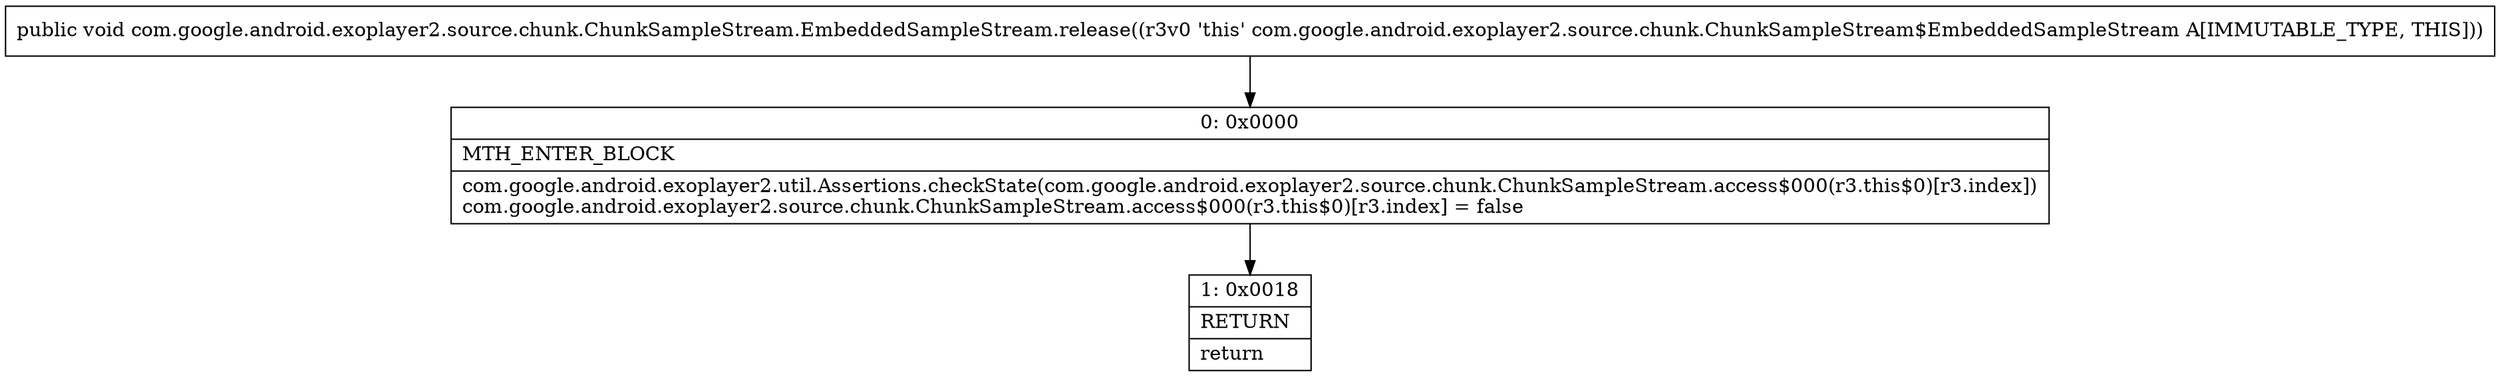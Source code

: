 digraph "CFG forcom.google.android.exoplayer2.source.chunk.ChunkSampleStream.EmbeddedSampleStream.release()V" {
Node_0 [shape=record,label="{0\:\ 0x0000|MTH_ENTER_BLOCK\l|com.google.android.exoplayer2.util.Assertions.checkState(com.google.android.exoplayer2.source.chunk.ChunkSampleStream.access$000(r3.this$0)[r3.index])\lcom.google.android.exoplayer2.source.chunk.ChunkSampleStream.access$000(r3.this$0)[r3.index] = false\l}"];
Node_1 [shape=record,label="{1\:\ 0x0018|RETURN\l|return\l}"];
MethodNode[shape=record,label="{public void com.google.android.exoplayer2.source.chunk.ChunkSampleStream.EmbeddedSampleStream.release((r3v0 'this' com.google.android.exoplayer2.source.chunk.ChunkSampleStream$EmbeddedSampleStream A[IMMUTABLE_TYPE, THIS])) }"];
MethodNode -> Node_0;
Node_0 -> Node_1;
}

